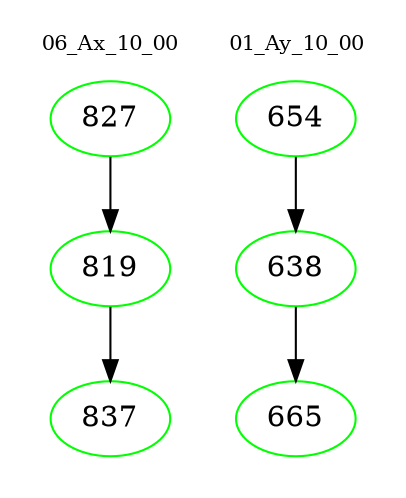 digraph{
subgraph cluster_0 {
color = white
label = "06_Ax_10_00";
fontsize=10;
T0_827 [label="827", color="green"]
T0_827 -> T0_819 [color="black"]
T0_819 [label="819", color="green"]
T0_819 -> T0_837 [color="black"]
T0_837 [label="837", color="green"]
}
subgraph cluster_1 {
color = white
label = "01_Ay_10_00";
fontsize=10;
T1_654 [label="654", color="green"]
T1_654 -> T1_638 [color="black"]
T1_638 [label="638", color="green"]
T1_638 -> T1_665 [color="black"]
T1_665 [label="665", color="green"]
}
}
